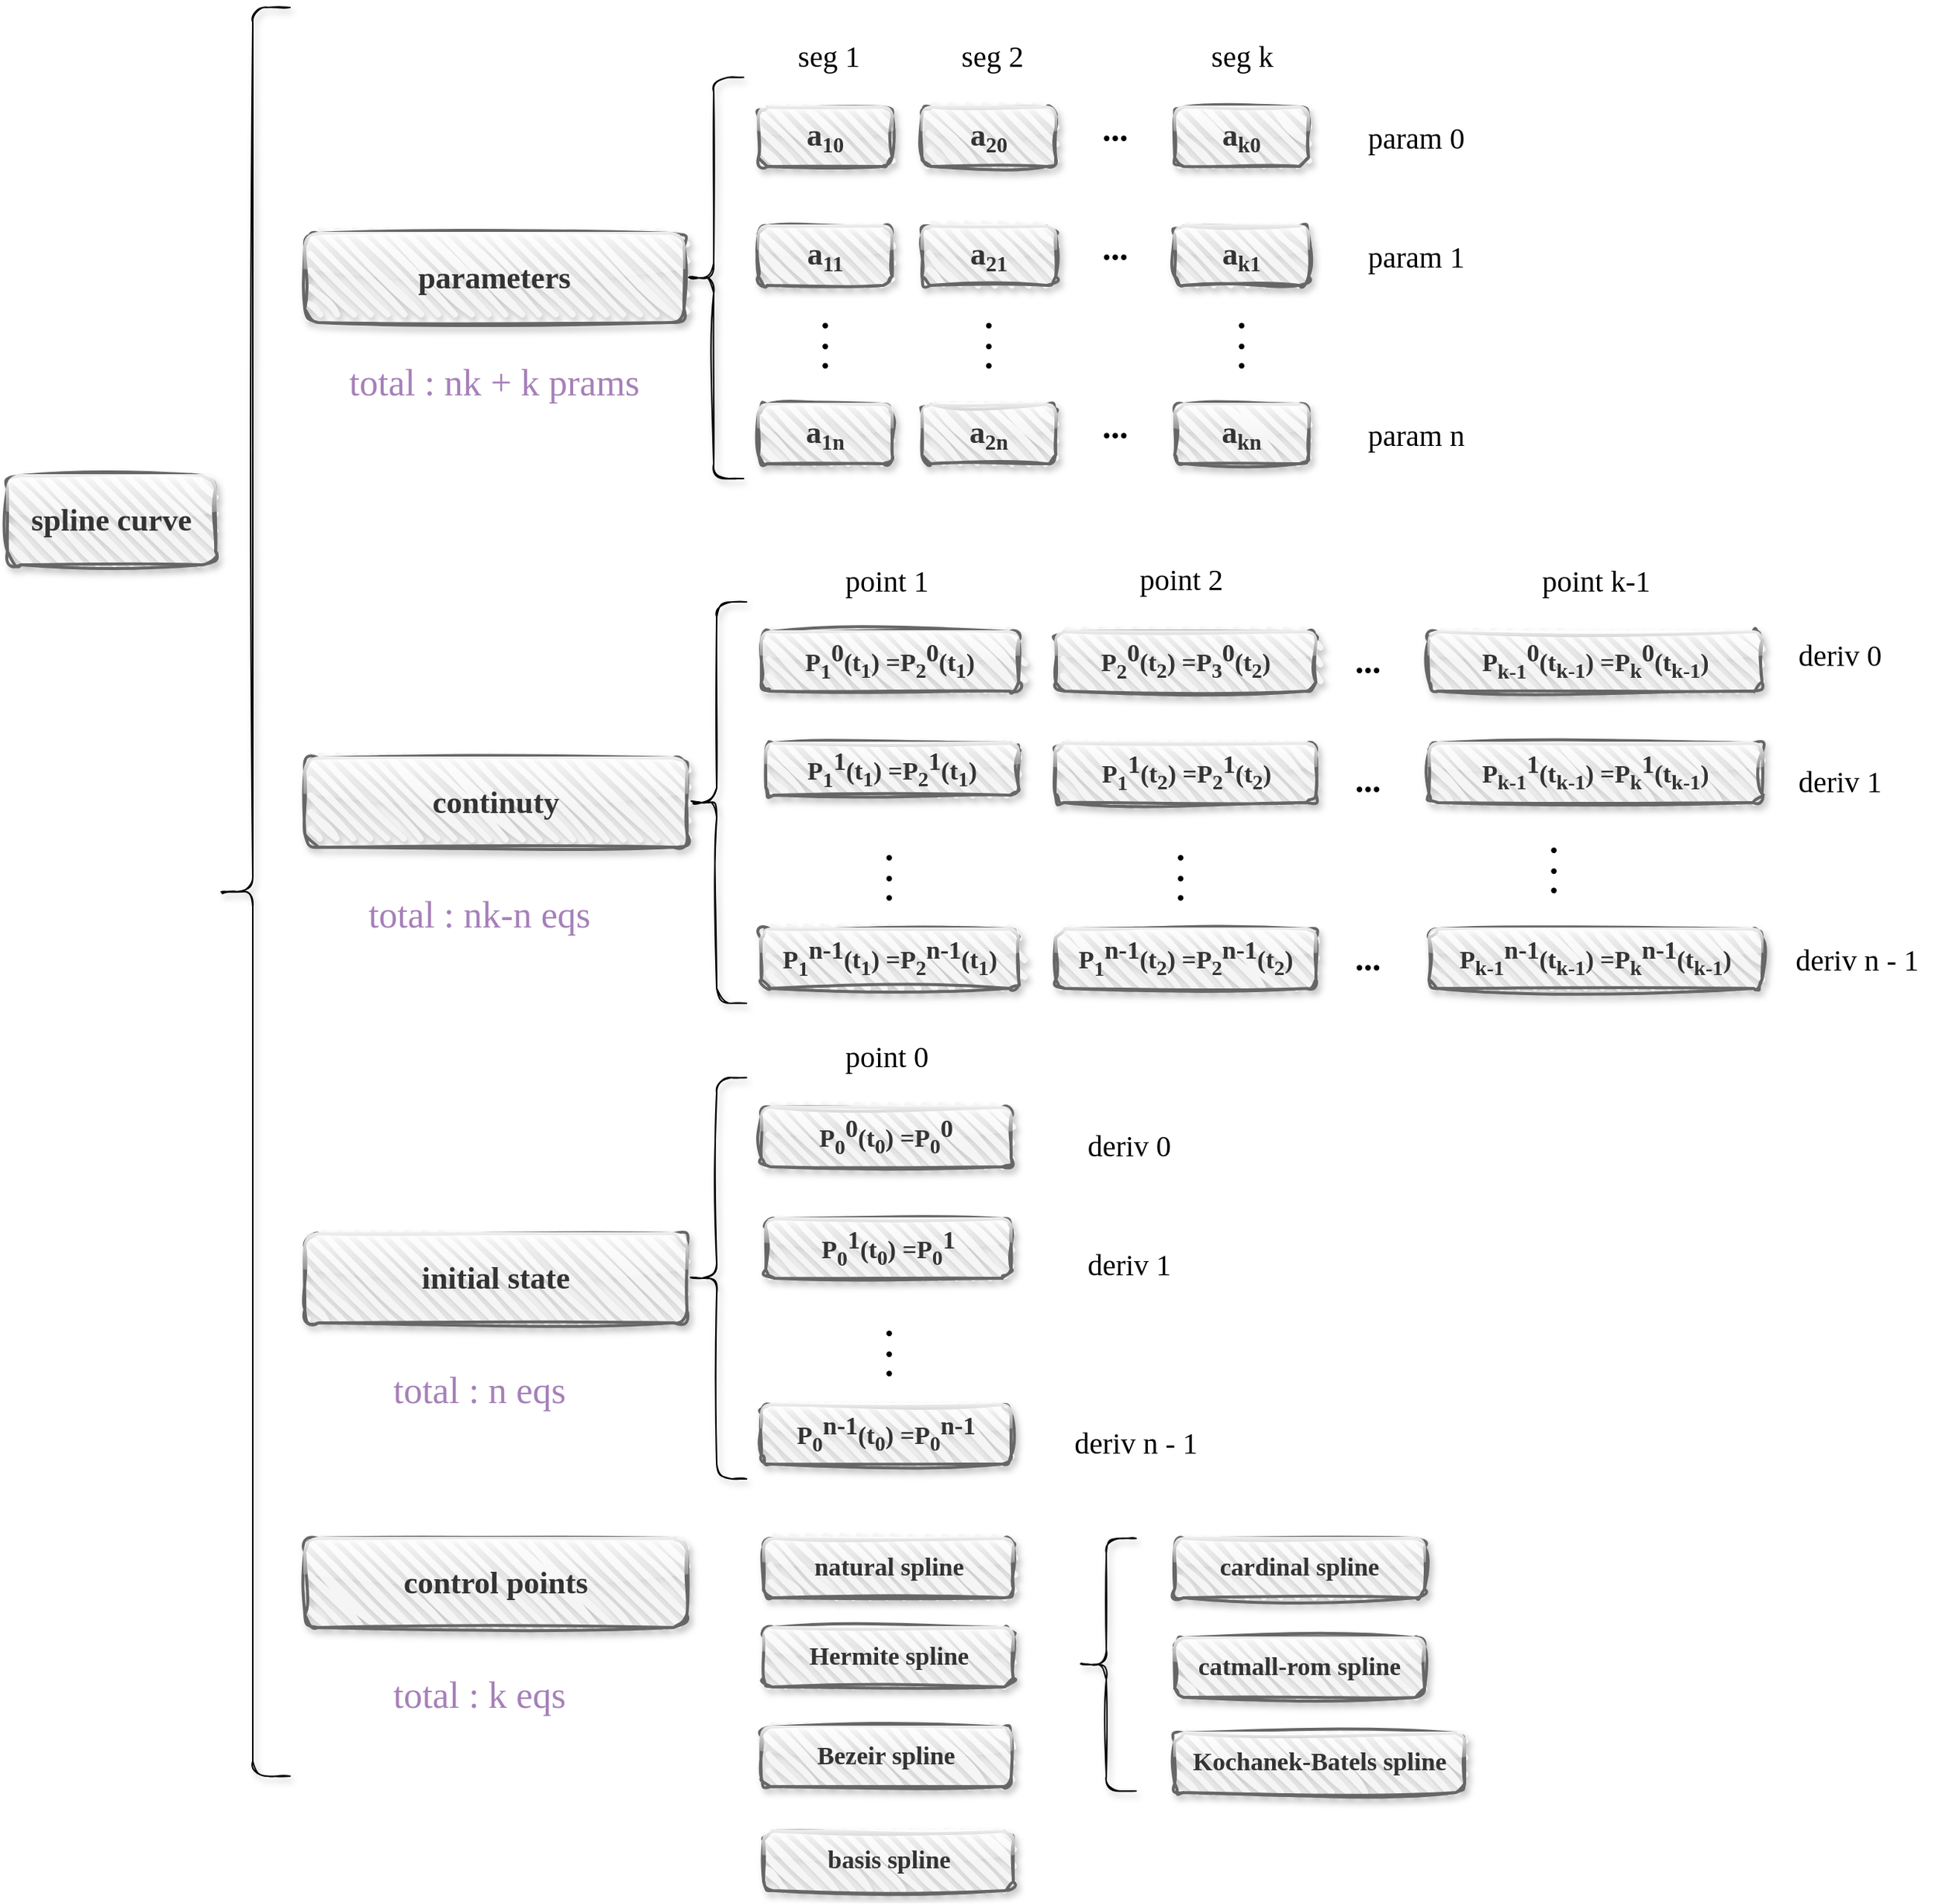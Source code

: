 <mxfile version="20.8.10" type="github">
  <diagram id="RP8IWfwk39rAmQziPTDp" name="第 1 页">
    <mxGraphModel dx="2269" dy="1297" grid="1" gridSize="10" guides="1" tooltips="1" connect="1" arrows="1" fold="1" page="0" pageScale="1" pageWidth="827" pageHeight="1169" math="0" shadow="0">
      <root>
        <mxCell id="0" />
        <mxCell id="1" parent="0" />
        <mxCell id="UCBTB68MIQLqstXjyW7Y-3" value="spline curve" style="rounded=1;whiteSpace=wrap;html=1;strokeWidth=2;fillWeight=4;hachureGap=8;hachureAngle=45;fillColor=#f5f5f5;sketch=1;shadow=1;glass=1;fillStyle=hatch;fontFamily=Comic Sans MS;fontSize=21;strokeColor=#666666;curveFitting=1;jiggle=2;fontStyle=1;fontColor=#333333;" parent="1" vertex="1">
          <mxGeometry x="60" y="515" width="140" height="60" as="geometry" />
        </mxCell>
        <mxCell id="UCBTB68MIQLqstXjyW7Y-6" value="parameters" style="rounded=1;whiteSpace=wrap;html=1;strokeWidth=2;fillWeight=4;hachureGap=8;hachureAngle=45;fillColor=#f5f5f5;sketch=1;shadow=1;glass=1;fillStyle=hatch;fontFamily=Comic Sans MS;fontSize=21;strokeColor=#666666;curveFitting=1;jiggle=2;fontStyle=1;fontColor=#333333;" parent="1" vertex="1">
          <mxGeometry x="260" y="352" width="255" height="60" as="geometry" />
        </mxCell>
        <mxCell id="UCBTB68MIQLqstXjyW7Y-7" value="" style="shape=curlyBracket;whiteSpace=wrap;html=1;rounded=1;labelPosition=left;verticalLabelPosition=middle;align=right;verticalAlign=middle;shadow=1;glass=1;sketch=1;fillStyle=hatch;strokeWidth=1;fontFamily=Comic Sans MS;fontSize=21;fontColor=#663300;gradientColor=none;" parent="1" vertex="1">
          <mxGeometry x="200" y="200" width="50" height="1190" as="geometry" />
        </mxCell>
        <mxCell id="UCBTB68MIQLqstXjyW7Y-8" value="" style="shape=curlyBracket;whiteSpace=wrap;html=1;rounded=1;labelPosition=left;verticalLabelPosition=middle;align=right;verticalAlign=middle;shadow=1;glass=1;sketch=1;fillStyle=hatch;strokeWidth=1;fontFamily=Comic Sans MS;fontSize=21;fontColor=#663300;gradientColor=none;" parent="1" vertex="1">
          <mxGeometry x="515" y="247" width="40" height="270" as="geometry" />
        </mxCell>
        <mxCell id="UCBTB68MIQLqstXjyW7Y-10" value="a&lt;span style=&quot;font-size: 17.5px;&quot;&gt;&lt;sub&gt;11&lt;/sub&gt;&lt;/span&gt;" style="rounded=1;whiteSpace=wrap;html=1;strokeWidth=2;fillWeight=4;hachureGap=8;hachureAngle=45;fillColor=#f5f5f5;sketch=1;shadow=1;glass=1;fillStyle=hatch;fontFamily=Comic Sans MS;fontSize=21;strokeColor=#666666;curveFitting=1;jiggle=2;fontStyle=1;fontColor=#333333;" parent="1" vertex="1">
          <mxGeometry x="565" y="347" width="90" height="40" as="geometry" />
        </mxCell>
        <mxCell id="UCBTB68MIQLqstXjyW7Y-13" value="&lt;p style=&quot;line-height: 60%; font-size: 23px;&quot;&gt;&lt;b&gt;.&lt;br&gt;.&lt;br&gt;.&lt;/b&gt;&lt;br&gt;&lt;/p&gt;" style="text;html=1;strokeColor=none;fillColor=none;align=center;verticalAlign=middle;whiteSpace=wrap;rounded=0;fontSize=21;fontFamily=Comic Sans MS;fontColor=#000000;" parent="1" vertex="1">
          <mxGeometry x="580" y="407" width="60" height="30" as="geometry" />
        </mxCell>
        <mxCell id="UCBTB68MIQLqstXjyW7Y-14" value="a&lt;span style=&quot;font-size: 17.5px;&quot;&gt;&lt;sub&gt;1n&lt;/sub&gt;&lt;/span&gt;" style="rounded=1;whiteSpace=wrap;html=1;strokeWidth=2;fillWeight=4;hachureGap=8;hachureAngle=45;fillColor=#f5f5f5;sketch=1;shadow=1;glass=1;fillStyle=hatch;fontFamily=Comic Sans MS;fontSize=21;strokeColor=#666666;curveFitting=1;jiggle=2;fontStyle=1;fontColor=#333333;" parent="1" vertex="1">
          <mxGeometry x="565" y="467" width="90" height="40" as="geometry" />
        </mxCell>
        <mxCell id="UCBTB68MIQLqstXjyW7Y-15" value="a&lt;span style=&quot;font-size: 17.5px;&quot;&gt;&lt;sub&gt;20&lt;/sub&gt;&lt;/span&gt;" style="rounded=1;whiteSpace=wrap;html=1;strokeWidth=2;fillWeight=4;hachureGap=8;hachureAngle=45;fillColor=#f5f5f5;sketch=1;shadow=1;glass=1;fillStyle=hatch;fontFamily=Comic Sans MS;fontSize=21;strokeColor=#666666;curveFitting=1;jiggle=2;fontStyle=1;fontColor=#333333;" parent="1" vertex="1">
          <mxGeometry x="675" y="267" width="90" height="40" as="geometry" />
        </mxCell>
        <mxCell id="UCBTB68MIQLqstXjyW7Y-16" value="a&lt;span style=&quot;font-size: 17.5px;&quot;&gt;&lt;sub&gt;21&lt;/sub&gt;&lt;/span&gt;" style="rounded=1;whiteSpace=wrap;html=1;strokeWidth=2;fillWeight=4;hachureGap=8;hachureAngle=45;fillColor=#f5f5f5;sketch=1;shadow=1;glass=1;fillStyle=hatch;fontFamily=Comic Sans MS;fontSize=21;strokeColor=#666666;curveFitting=1;jiggle=2;fontStyle=1;fontColor=#333333;" parent="1" vertex="1">
          <mxGeometry x="675" y="347" width="90" height="40" as="geometry" />
        </mxCell>
        <mxCell id="UCBTB68MIQLqstXjyW7Y-17" value="&lt;p style=&quot;line-height: 60%; font-size: 23px;&quot;&gt;&lt;b&gt;.&lt;br&gt;.&lt;br&gt;.&lt;/b&gt;&lt;br&gt;&lt;/p&gt;" style="text;html=1;strokeColor=none;fillColor=none;align=center;verticalAlign=middle;whiteSpace=wrap;rounded=0;fontSize=21;fontFamily=Comic Sans MS;fontColor=#000000;" parent="1" vertex="1">
          <mxGeometry x="690" y="407" width="60" height="30" as="geometry" />
        </mxCell>
        <mxCell id="UCBTB68MIQLqstXjyW7Y-18" value="a&lt;span style=&quot;font-size: 17.5px;&quot;&gt;&lt;sub&gt;2n&lt;/sub&gt;&lt;/span&gt;" style="rounded=1;whiteSpace=wrap;html=1;strokeWidth=2;fillWeight=4;hachureGap=8;hachureAngle=45;fillColor=#f5f5f5;sketch=1;shadow=1;glass=1;fillStyle=hatch;fontFamily=Comic Sans MS;fontSize=21;strokeColor=#666666;curveFitting=1;jiggle=2;fontStyle=1;fontColor=#333333;" parent="1" vertex="1">
          <mxGeometry x="675" y="467" width="90" height="40" as="geometry" />
        </mxCell>
        <mxCell id="UCBTB68MIQLqstXjyW7Y-19" value="a&lt;span style=&quot;font-size: 17.5px;&quot;&gt;&lt;sub&gt;10&lt;/sub&gt;&lt;/span&gt;" style="rounded=1;whiteSpace=wrap;html=1;strokeWidth=2;fillWeight=4;hachureGap=8;hachureAngle=45;fillColor=#f5f5f5;sketch=1;shadow=1;glass=1;fillStyle=hatch;fontFamily=Comic Sans MS;fontSize=21;strokeColor=#666666;curveFitting=1;jiggle=2;fontStyle=1;fontColor=#333333;" parent="1" vertex="1">
          <mxGeometry x="565" y="267" width="90" height="40" as="geometry" />
        </mxCell>
        <mxCell id="UCBTB68MIQLqstXjyW7Y-20" value="a&lt;span style=&quot;font-size: 17.5px;&quot;&gt;&lt;sub&gt;k0&lt;/sub&gt;&lt;/span&gt;" style="rounded=1;whiteSpace=wrap;html=1;strokeWidth=2;fillWeight=4;hachureGap=8;hachureAngle=45;fillColor=#f5f5f5;sketch=1;shadow=1;glass=1;fillStyle=hatch;fontFamily=Comic Sans MS;fontSize=21;strokeColor=#666666;curveFitting=1;jiggle=2;fontStyle=1;fontColor=#333333;" parent="1" vertex="1">
          <mxGeometry x="845" y="267" width="90" height="40" as="geometry" />
        </mxCell>
        <mxCell id="UCBTB68MIQLqstXjyW7Y-21" value="a&lt;span style=&quot;font-size: 17.5px;&quot;&gt;&lt;sub&gt;k1&lt;/sub&gt;&lt;/span&gt;" style="rounded=1;whiteSpace=wrap;html=1;strokeWidth=2;fillWeight=4;hachureGap=8;hachureAngle=45;fillColor=#f5f5f5;sketch=1;shadow=1;glass=1;fillStyle=hatch;fontFamily=Comic Sans MS;fontSize=21;strokeColor=#666666;curveFitting=1;jiggle=2;fontStyle=1;fontColor=#333333;" parent="1" vertex="1">
          <mxGeometry x="845" y="347" width="90" height="40" as="geometry" />
        </mxCell>
        <mxCell id="UCBTB68MIQLqstXjyW7Y-22" value="&lt;p style=&quot;line-height: 60%; font-size: 23px;&quot;&gt;&lt;b&gt;.&lt;br&gt;.&lt;br&gt;.&lt;/b&gt;&lt;br&gt;&lt;/p&gt;" style="text;html=1;strokeColor=none;fillColor=none;align=center;verticalAlign=middle;whiteSpace=wrap;rounded=0;fontSize=21;fontFamily=Comic Sans MS;fontColor=#000000;" parent="1" vertex="1">
          <mxGeometry x="860" y="407" width="60" height="30" as="geometry" />
        </mxCell>
        <mxCell id="UCBTB68MIQLqstXjyW7Y-23" value="a&lt;span style=&quot;font-size: 17.5px;&quot;&gt;&lt;sub&gt;kn&lt;/sub&gt;&lt;/span&gt;" style="rounded=1;whiteSpace=wrap;html=1;strokeWidth=2;fillWeight=4;hachureGap=8;hachureAngle=45;fillColor=#f5f5f5;sketch=1;shadow=1;glass=1;fillStyle=hatch;fontFamily=Comic Sans MS;fontSize=21;strokeColor=#666666;curveFitting=1;jiggle=2;fontStyle=1;fontColor=#333333;" parent="1" vertex="1">
          <mxGeometry x="845" y="467" width="90" height="40" as="geometry" />
        </mxCell>
        <mxCell id="UCBTB68MIQLqstXjyW7Y-24" value="&lt;p style=&quot;line-height: 60%; font-size: 23px;&quot;&gt;&lt;b&gt;...&lt;/b&gt;&lt;br&gt;&lt;/p&gt;" style="text;html=1;strokeColor=none;fillColor=none;align=center;verticalAlign=middle;whiteSpace=wrap;rounded=0;fontSize=21;fontFamily=Comic Sans MS;fontColor=#000000;" parent="1" vertex="1">
          <mxGeometry x="775" y="267" width="60" height="30" as="geometry" />
        </mxCell>
        <mxCell id="UCBTB68MIQLqstXjyW7Y-25" value="&lt;p style=&quot;line-height: 60%; font-size: 23px;&quot;&gt;&lt;b&gt;...&lt;/b&gt;&lt;br&gt;&lt;/p&gt;" style="text;html=1;strokeColor=none;fillColor=none;align=center;verticalAlign=middle;whiteSpace=wrap;rounded=0;fontSize=21;fontFamily=Comic Sans MS;fontColor=#000000;" parent="1" vertex="1">
          <mxGeometry x="775" y="347" width="60" height="30" as="geometry" />
        </mxCell>
        <mxCell id="UCBTB68MIQLqstXjyW7Y-26" value="&lt;p style=&quot;line-height: 60%; font-size: 23px;&quot;&gt;&lt;b&gt;...&lt;/b&gt;&lt;br&gt;&lt;/p&gt;" style="text;html=1;strokeColor=none;fillColor=none;align=center;verticalAlign=middle;whiteSpace=wrap;rounded=0;fontSize=21;fontFamily=Comic Sans MS;fontColor=#000000;" parent="1" vertex="1">
          <mxGeometry x="775" y="467" width="60" height="30" as="geometry" />
        </mxCell>
        <mxCell id="UCBTB68MIQLqstXjyW7Y-28" value="&lt;p style=&quot;line-height: 60%; font-size: 20px;&quot;&gt;&lt;span style=&quot;font-size: 20px;&quot;&gt;seg 1&lt;/span&gt;&lt;br style=&quot;font-size: 20px;&quot;&gt;&lt;/p&gt;" style="text;html=1;strokeColor=none;fillColor=none;align=center;verticalAlign=middle;whiteSpace=wrap;rounded=0;fontSize=20;fontFamily=Comic Sans MS;fontColor=#000000;fontStyle=0" parent="1" vertex="1">
          <mxGeometry x="570" y="217" width="85" height="30" as="geometry" />
        </mxCell>
        <mxCell id="UCBTB68MIQLqstXjyW7Y-29" value="&lt;p style=&quot;line-height: 60%; font-size: 20px;&quot;&gt;&lt;span style=&quot;font-size: 20px;&quot;&gt;seg 2&lt;/span&gt;&lt;br style=&quot;font-size: 20px;&quot;&gt;&lt;/p&gt;" style="text;html=1;strokeColor=none;fillColor=none;align=center;verticalAlign=middle;whiteSpace=wrap;rounded=0;fontSize=20;fontFamily=Comic Sans MS;fontColor=#000000;fontStyle=0" parent="1" vertex="1">
          <mxGeometry x="680" y="217" width="85" height="30" as="geometry" />
        </mxCell>
        <mxCell id="UCBTB68MIQLqstXjyW7Y-30" value="&lt;p style=&quot;line-height: 60%; font-size: 20px;&quot;&gt;&lt;span style=&quot;font-size: 20px;&quot;&gt;seg k&lt;/span&gt;&lt;br style=&quot;font-size: 20px;&quot;&gt;&lt;/p&gt;" style="text;html=1;strokeColor=none;fillColor=none;align=center;verticalAlign=middle;whiteSpace=wrap;rounded=0;fontSize=20;fontFamily=Comic Sans MS;fontColor=#000000;fontStyle=0" parent="1" vertex="1">
          <mxGeometry x="847.5" y="217" width="85" height="30" as="geometry" />
        </mxCell>
        <mxCell id="UCBTB68MIQLqstXjyW7Y-31" value="&lt;p style=&quot;line-height: 60%; font-size: 20px;&quot;&gt;&lt;span style=&quot;font-size: 20px;&quot;&gt;param 0&lt;/span&gt;&lt;br style=&quot;font-size: 20px;&quot;&gt;&lt;/p&gt;" style="text;html=1;strokeColor=none;fillColor=none;align=center;verticalAlign=middle;whiteSpace=wrap;rounded=0;fontSize=20;fontFamily=Comic Sans MS;fontColor=#000000;fontStyle=0" parent="1" vertex="1">
          <mxGeometry x="965" y="272" width="85" height="30" as="geometry" />
        </mxCell>
        <mxCell id="UCBTB68MIQLqstXjyW7Y-32" value="&lt;p style=&quot;line-height: 60%; font-size: 20px;&quot;&gt;&lt;span style=&quot;font-size: 20px;&quot;&gt;param 1&lt;/span&gt;&lt;br style=&quot;font-size: 20px;&quot;&gt;&lt;/p&gt;" style="text;html=1;strokeColor=none;fillColor=none;align=center;verticalAlign=middle;whiteSpace=wrap;rounded=0;fontSize=20;fontFamily=Comic Sans MS;fontColor=#000000;fontStyle=0" parent="1" vertex="1">
          <mxGeometry x="965" y="352" width="85" height="30" as="geometry" />
        </mxCell>
        <mxCell id="UCBTB68MIQLqstXjyW7Y-33" value="&lt;p style=&quot;line-height: 60%; font-size: 20px;&quot;&gt;&lt;span style=&quot;font-size: 20px;&quot;&gt;param n&lt;/span&gt;&lt;br style=&quot;font-size: 20px;&quot;&gt;&lt;/p&gt;" style="text;html=1;strokeColor=none;fillColor=none;align=center;verticalAlign=middle;whiteSpace=wrap;rounded=0;fontSize=20;fontFamily=Comic Sans MS;fontColor=#000000;fontStyle=0" parent="1" vertex="1">
          <mxGeometry x="965" y="472" width="85" height="30" as="geometry" />
        </mxCell>
        <mxCell id="UCBTB68MIQLqstXjyW7Y-34" value="&lt;p style=&quot;line-height: 60%; font-size: 25px;&quot;&gt;&lt;span style=&quot;font-size: 25px;&quot;&gt;total : nk + k prams&lt;/span&gt;&lt;br style=&quot;font-size: 25px;&quot;&gt;&lt;/p&gt;" style="text;html=1;strokeColor=none;fillColor=none;align=center;verticalAlign=middle;whiteSpace=wrap;rounded=0;fontSize=25;fontFamily=Comic Sans MS;fontColor=#A680B8;fontStyle=0" parent="1" vertex="1">
          <mxGeometry x="240" y="437" width="295" height="30" as="geometry" />
        </mxCell>
        <mxCell id="UCBTB68MIQLqstXjyW7Y-35" value="continuty" style="rounded=1;whiteSpace=wrap;html=1;strokeWidth=2;fillWeight=4;hachureGap=8;hachureAngle=45;fillColor=#f5f5f5;sketch=1;shadow=1;glass=1;fillStyle=hatch;fontFamily=Comic Sans MS;fontSize=21;strokeColor=#666666;curveFitting=1;jiggle=2;fontStyle=1;fontColor=#333333;" parent="1" vertex="1">
          <mxGeometry x="260" y="705" width="257" height="60" as="geometry" />
        </mxCell>
        <mxCell id="UCBTB68MIQLqstXjyW7Y-36" value="" style="shape=curlyBracket;whiteSpace=wrap;html=1;rounded=1;labelPosition=left;verticalLabelPosition=middle;align=right;verticalAlign=middle;shadow=1;glass=1;sketch=1;fillStyle=hatch;strokeWidth=1;fontFamily=Comic Sans MS;fontSize=21;fontColor=#663300;gradientColor=none;" parent="1" vertex="1">
          <mxGeometry x="517" y="600" width="40" height="270" as="geometry" />
        </mxCell>
        <mxCell id="UCBTB68MIQLqstXjyW7Y-38" value="&lt;p style=&quot;line-height: 60%; font-size: 23px;&quot;&gt;&lt;b&gt;.&lt;br&gt;.&lt;br&gt;.&lt;/b&gt;&lt;br&gt;&lt;/p&gt;" style="text;html=1;strokeColor=none;fillColor=none;align=center;verticalAlign=middle;whiteSpace=wrap;rounded=0;fontSize=21;fontFamily=Comic Sans MS;fontColor=#000000;" parent="1" vertex="1">
          <mxGeometry x="622.5" y="765" width="60" height="30" as="geometry" />
        </mxCell>
        <mxCell id="UCBTB68MIQLqstXjyW7Y-42" value="&lt;p style=&quot;line-height: 60%; font-size: 23px;&quot;&gt;&lt;b&gt;.&lt;br&gt;.&lt;br&gt;.&lt;/b&gt;&lt;br&gt;&lt;/p&gt;" style="text;html=1;strokeColor=none;fillColor=none;align=center;verticalAlign=middle;whiteSpace=wrap;rounded=0;fontSize=21;fontFamily=Comic Sans MS;fontColor=#000000;" parent="1" vertex="1">
          <mxGeometry x="819" y="765" width="60" height="30" as="geometry" />
        </mxCell>
        <mxCell id="UCBTB68MIQLqstXjyW7Y-44" value="P&lt;span style=&quot;font-size: 17px;&quot;&gt;&lt;sub&gt;1&lt;/sub&gt;&lt;/span&gt;&lt;sup style=&quot;font-size: 17px;&quot;&gt;0&lt;/sup&gt;(t&lt;sub&gt;1&lt;/sub&gt;) =P&lt;sub&gt;2&lt;/sub&gt;&lt;sup style=&quot;border-color: var(--border-color); font-size: 17px;&quot;&gt;0&lt;/sup&gt;(t&lt;sub style=&quot;border-color: var(--border-color);&quot;&gt;1&lt;/sub&gt;)" style="rounded=1;whiteSpace=wrap;html=1;strokeWidth=2;fillWeight=4;hachureGap=8;hachureAngle=45;fillColor=#f5f5f5;sketch=1;shadow=1;glass=1;fillStyle=hatch;fontFamily=Comic Sans MS;fontSize=17;strokeColor=#666666;curveFitting=1;jiggle=2;fontStyle=1;fontColor=#333333;" parent="1" vertex="1">
          <mxGeometry x="567" y="620" width="173" height="40" as="geometry" />
        </mxCell>
        <mxCell id="UCBTB68MIQLqstXjyW7Y-47" value="&lt;p style=&quot;line-height: 60%; font-size: 23px;&quot;&gt;&lt;b&gt;.&lt;br&gt;.&lt;br&gt;.&lt;/b&gt;&lt;br&gt;&lt;/p&gt;" style="text;html=1;strokeColor=none;fillColor=none;align=center;verticalAlign=middle;whiteSpace=wrap;rounded=0;fontSize=21;fontFamily=Comic Sans MS;fontColor=#000000;" parent="1" vertex="1">
          <mxGeometry x="1070" y="760" width="60" height="30" as="geometry" />
        </mxCell>
        <mxCell id="UCBTB68MIQLqstXjyW7Y-49" value="&lt;p style=&quot;line-height: 60%; font-size: 23px;&quot;&gt;&lt;b&gt;...&lt;/b&gt;&lt;br&gt;&lt;/p&gt;" style="text;html=1;strokeColor=none;fillColor=none;align=center;verticalAlign=middle;whiteSpace=wrap;rounded=0;fontSize=21;fontFamily=Comic Sans MS;fontColor=#000000;" parent="1" vertex="1">
          <mxGeometry x="945" y="625" width="60" height="30" as="geometry" />
        </mxCell>
        <mxCell id="UCBTB68MIQLqstXjyW7Y-50" value="&lt;p style=&quot;line-height: 60%; font-size: 23px;&quot;&gt;&lt;b&gt;...&lt;/b&gt;&lt;br&gt;&lt;/p&gt;" style="text;html=1;strokeColor=none;fillColor=none;align=center;verticalAlign=middle;whiteSpace=wrap;rounded=0;fontSize=21;fontFamily=Comic Sans MS;fontColor=#000000;" parent="1" vertex="1">
          <mxGeometry x="945" y="705" width="60" height="30" as="geometry" />
        </mxCell>
        <mxCell id="UCBTB68MIQLqstXjyW7Y-51" value="&lt;p style=&quot;line-height: 60%; font-size: 23px;&quot;&gt;&lt;b&gt;...&lt;/b&gt;&lt;br&gt;&lt;/p&gt;" style="text;html=1;strokeColor=none;fillColor=none;align=center;verticalAlign=middle;whiteSpace=wrap;rounded=0;fontSize=21;fontFamily=Comic Sans MS;fontColor=#000000;" parent="1" vertex="1">
          <mxGeometry x="945" y="825" width="60" height="30" as="geometry" />
        </mxCell>
        <mxCell id="UCBTB68MIQLqstXjyW7Y-52" value="&lt;p style=&quot;line-height: 60%; font-size: 20px;&quot;&gt;&lt;span style=&quot;font-size: 20px;&quot;&gt;point 1&lt;/span&gt;&lt;br style=&quot;font-size: 20px;&quot;&gt;&lt;/p&gt;" style="text;html=1;strokeColor=none;fillColor=none;align=center;verticalAlign=middle;whiteSpace=wrap;rounded=0;fontSize=20;fontFamily=Comic Sans MS;fontColor=#000000;fontStyle=0" parent="1" vertex="1">
          <mxGeometry x="608.5" y="570" width="85" height="30" as="geometry" />
        </mxCell>
        <mxCell id="UCBTB68MIQLqstXjyW7Y-53" value="&lt;p style=&quot;line-height: 60%; font-size: 20px;&quot;&gt;&lt;span style=&quot;font-size: 20px;&quot;&gt;point 2&lt;/span&gt;&lt;br style=&quot;font-size: 20px;&quot;&gt;&lt;/p&gt;" style="text;html=1;strokeColor=none;fillColor=none;align=center;verticalAlign=middle;whiteSpace=wrap;rounded=0;fontSize=20;fontFamily=Comic Sans MS;fontColor=#000000;fontStyle=0" parent="1" vertex="1">
          <mxGeometry x="806.5" y="569" width="85" height="30" as="geometry" />
        </mxCell>
        <mxCell id="UCBTB68MIQLqstXjyW7Y-54" value="&lt;p style=&quot;line-height: 60%; font-size: 20px;&quot;&gt;&lt;span style=&quot;font-size: 20px;&quot;&gt;point k-1&lt;/span&gt;&lt;br style=&quot;font-size: 20px;&quot;&gt;&lt;/p&gt;" style="text;html=1;strokeColor=none;fillColor=none;align=center;verticalAlign=middle;whiteSpace=wrap;rounded=0;fontSize=20;fontFamily=Comic Sans MS;fontColor=#000000;fontStyle=0" parent="1" vertex="1">
          <mxGeometry x="1085.5" y="570" width="85" height="30" as="geometry" />
        </mxCell>
        <mxCell id="UCBTB68MIQLqstXjyW7Y-55" value="&lt;p style=&quot;line-height: 60%; font-size: 20px;&quot;&gt;&lt;span style=&quot;font-size: 20px;&quot;&gt;deriv 0&lt;/span&gt;&lt;br style=&quot;font-size: 20px;&quot;&gt;&lt;/p&gt;" style="text;html=1;strokeColor=none;fillColor=none;align=center;verticalAlign=middle;whiteSpace=wrap;rounded=0;fontSize=20;fontFamily=Comic Sans MS;fontColor=#000000;fontStyle=0" parent="1" vertex="1">
          <mxGeometry x="1250" y="620" width="85" height="30" as="geometry" />
        </mxCell>
        <mxCell id="UCBTB68MIQLqstXjyW7Y-56" value="deriv&lt;span style=&quot;background-color: initial;&quot;&gt;&amp;nbsp;1&lt;/span&gt;" style="text;html=1;strokeColor=none;fillColor=none;align=center;verticalAlign=middle;whiteSpace=wrap;rounded=0;fontSize=20;fontFamily=Comic Sans MS;fontColor=#000000;fontStyle=0" parent="1" vertex="1">
          <mxGeometry x="1250" y="705" width="85" height="30" as="geometry" />
        </mxCell>
        <mxCell id="UCBTB68MIQLqstXjyW7Y-57" value="&lt;p style=&quot;line-height: 60%; font-size: 20px;&quot;&gt;&lt;span style=&quot;font-size: 20px;&quot;&gt;deriv n - 1&lt;/span&gt;&lt;br style=&quot;font-size: 20px;&quot;&gt;&lt;/p&gt;" style="text;html=1;strokeColor=none;fillColor=none;align=center;verticalAlign=middle;whiteSpace=wrap;rounded=0;fontSize=20;fontFamily=Comic Sans MS;fontColor=#000000;fontStyle=0" parent="1" vertex="1">
          <mxGeometry x="1250" y="825" width="108" height="30" as="geometry" />
        </mxCell>
        <mxCell id="UCBTB68MIQLqstXjyW7Y-58" value="&lt;p style=&quot;line-height: 60%; font-size: 25px;&quot;&gt;&lt;span style=&quot;font-size: 25px;&quot;&gt;total : nk-n eqs&lt;/span&gt;&lt;br style=&quot;font-size: 25px;&quot;&gt;&lt;/p&gt;" style="text;html=1;strokeColor=none;fillColor=none;align=center;verticalAlign=middle;whiteSpace=wrap;rounded=0;fontSize=25;fontFamily=Comic Sans MS;fontColor=#A680B8;fontStyle=0" parent="1" vertex="1">
          <mxGeometry x="230" y="795" width="295" height="30" as="geometry" />
        </mxCell>
        <mxCell id="UCBTB68MIQLqstXjyW7Y-59" value="P&lt;span style=&quot;font-size: 17px;&quot;&gt;&lt;sub&gt;1&lt;/sub&gt;&lt;/span&gt;&lt;sup style=&quot;font-size: 17px;&quot;&gt;1&lt;/sup&gt;(t&lt;sub style=&quot;border-color: var(--border-color);&quot;&gt;1&lt;/sub&gt;) =P&lt;sub&gt;2&lt;/sub&gt;&lt;sup style=&quot;border-color: var(--border-color); font-size: 17px;&quot;&gt;1&lt;/sup&gt;(t&lt;sub style=&quot;border-color: var(--border-color);&quot;&gt;1&lt;/sub&gt;)" style="rounded=1;whiteSpace=wrap;html=1;strokeWidth=2;fillWeight=4;hachureGap=8;hachureAngle=45;fillColor=#f5f5f5;sketch=1;shadow=1;glass=1;fillStyle=hatch;fontFamily=Comic Sans MS;fontSize=17;strokeColor=#666666;curveFitting=1;jiggle=2;fontStyle=1;fontColor=#333333;" parent="1" vertex="1">
          <mxGeometry x="570" y="695" width="170" height="35" as="geometry" />
        </mxCell>
        <mxCell id="UCBTB68MIQLqstXjyW7Y-60" value="P&lt;span style=&quot;font-size: 17px;&quot;&gt;&lt;sub&gt;1&lt;/sub&gt;&lt;/span&gt;&lt;sup style=&quot;font-size: 17px;&quot;&gt;n-1&lt;/sup&gt;(t&lt;sub style=&quot;border-color: var(--border-color);&quot;&gt;1&lt;/sub&gt;) =P&lt;sub&gt;2&lt;/sub&gt;&lt;sup style=&quot;border-color: var(--border-color); font-size: 17px;&quot;&gt;n-1&lt;/sup&gt;(t&lt;sub style=&quot;border-color: var(--border-color);&quot;&gt;1&lt;/sub&gt;)" style="rounded=1;whiteSpace=wrap;html=1;strokeWidth=2;fillWeight=4;hachureGap=8;hachureAngle=45;fillColor=#f5f5f5;sketch=1;shadow=1;glass=1;fillStyle=hatch;fontFamily=Comic Sans MS;fontSize=17;strokeColor=#666666;curveFitting=1;jiggle=2;fontStyle=1;fontColor=#333333;" parent="1" vertex="1">
          <mxGeometry x="567" y="820" width="173" height="40" as="geometry" />
        </mxCell>
        <mxCell id="oR7v59_F0ANWu25ovcYS-1" value="P&lt;span style=&quot;font-size: 17px;&quot;&gt;&lt;sub&gt;2&lt;/sub&gt;&lt;/span&gt;&lt;sup style=&quot;font-size: 17px;&quot;&gt;0&lt;/sup&gt;(t&lt;sub style=&quot;border-color: var(--border-color);&quot;&gt;2&lt;/sub&gt;) =P&lt;sub&gt;3&lt;/sub&gt;&lt;sup style=&quot;border-color: var(--border-color); font-size: 17px;&quot;&gt;0&lt;/sup&gt;(t&lt;sub style=&quot;border-color: var(--border-color);&quot;&gt;2&lt;/sub&gt;)" style="rounded=1;whiteSpace=wrap;html=1;strokeWidth=2;fillWeight=4;hachureGap=8;hachureAngle=45;fillColor=#f5f5f5;sketch=1;shadow=1;glass=1;fillStyle=hatch;fontFamily=Comic Sans MS;fontSize=17;strokeColor=#666666;curveFitting=1;jiggle=2;fontStyle=1;fontColor=#333333;" parent="1" vertex="1">
          <mxGeometry x="765" y="620" width="175" height="40" as="geometry" />
        </mxCell>
        <mxCell id="oR7v59_F0ANWu25ovcYS-2" value="P&lt;span style=&quot;font-size: 17px;&quot;&gt;&lt;sub&gt;1&lt;/sub&gt;&lt;/span&gt;&lt;sup style=&quot;font-size: 17px;&quot;&gt;1&lt;/sup&gt;(t&lt;sub style=&quot;border-color: var(--border-color);&quot;&gt;2&lt;/sub&gt;) =P&lt;sub&gt;2&lt;/sub&gt;&lt;sup style=&quot;border-color: var(--border-color); font-size: 17px;&quot;&gt;1&lt;/sup&gt;(t&lt;sub style=&quot;border-color: var(--border-color);&quot;&gt;2&lt;/sub&gt;)" style="rounded=1;whiteSpace=wrap;html=1;strokeWidth=2;fillWeight=4;hachureGap=8;hachureAngle=45;fillColor=#f5f5f5;sketch=1;shadow=1;glass=1;fillStyle=hatch;fontFamily=Comic Sans MS;fontSize=17;strokeColor=#666666;curveFitting=1;jiggle=2;fontStyle=1;fontColor=#333333;" parent="1" vertex="1">
          <mxGeometry x="764.5" y="695" width="175.5" height="40" as="geometry" />
        </mxCell>
        <mxCell id="oR7v59_F0ANWu25ovcYS-3" value="P&lt;span style=&quot;font-size: 17px;&quot;&gt;&lt;sub&gt;1&lt;/sub&gt;&lt;/span&gt;&lt;sup style=&quot;font-size: 17px;&quot;&gt;n-1&lt;/sup&gt;(t&lt;sub style=&quot;border-color: var(--border-color);&quot;&gt;2&lt;/sub&gt;) =P&lt;sub&gt;2&lt;/sub&gt;&lt;sup style=&quot;border-color: var(--border-color); font-size: 17px;&quot;&gt;n-1&lt;/sup&gt;(t&lt;sub style=&quot;border-color: var(--border-color);&quot;&gt;2&lt;/sub&gt;)" style="rounded=1;whiteSpace=wrap;html=1;strokeWidth=2;fillWeight=4;hachureGap=8;hachureAngle=45;fillColor=#f5f5f5;sketch=1;shadow=1;glass=1;fillStyle=hatch;fontFamily=Comic Sans MS;fontSize=17;strokeColor=#666666;curveFitting=1;jiggle=2;fontStyle=1;fontColor=#333333;" parent="1" vertex="1">
          <mxGeometry x="765" y="820" width="175" height="40" as="geometry" />
        </mxCell>
        <mxCell id="oR7v59_F0ANWu25ovcYS-4" value="P&lt;span style=&quot;font-size: 17px;&quot;&gt;&lt;sub&gt;k-1&lt;/sub&gt;&lt;/span&gt;&lt;sup style=&quot;font-size: 17px;&quot;&gt;0&lt;/sup&gt;(t&lt;sub&gt;k-1&lt;/sub&gt;) =P&lt;sub&gt;k&lt;/sub&gt;&lt;sup style=&quot;border-color: var(--border-color); font-size: 17px;&quot;&gt;0&lt;/sup&gt;(t&lt;sub style=&quot;border-color: var(--border-color);&quot;&gt;k-1&lt;/sub&gt;)" style="rounded=1;whiteSpace=wrap;html=1;strokeWidth=2;fillWeight=4;hachureGap=8;hachureAngle=45;fillColor=#f5f5f5;sketch=1;shadow=1;glass=1;fillStyle=hatch;fontFamily=Comic Sans MS;fontSize=17;strokeColor=#666666;curveFitting=1;jiggle=2;fontStyle=1;fontColor=#333333;" parent="1" vertex="1">
          <mxGeometry x="1016" y="620" width="224" height="40" as="geometry" />
        </mxCell>
        <mxCell id="oR7v59_F0ANWu25ovcYS-5" value="P&lt;sub style=&quot;border-color: var(--border-color);&quot;&gt;k-1&lt;/sub&gt;&lt;sup style=&quot;border-color: var(--border-color); font-size: 17px;&quot;&gt;1&lt;/sup&gt;(t&lt;sub style=&quot;border-color: var(--border-color);&quot;&gt;k-1&lt;/sub&gt;) =P&lt;sub style=&quot;border-color: var(--border-color);&quot;&gt;k&lt;/sub&gt;&lt;sup style=&quot;border-color: var(--border-color); font-size: 17px;&quot;&gt;1&lt;/sup&gt;(t&lt;sub style=&quot;border-color: var(--border-color);&quot;&gt;k-1&lt;/sub&gt;)" style="rounded=1;whiteSpace=wrap;html=1;strokeWidth=2;fillWeight=4;hachureGap=8;hachureAngle=45;fillColor=#f5f5f5;sketch=1;shadow=1;glass=1;fillStyle=hatch;fontFamily=Comic Sans MS;fontSize=17;strokeColor=#666666;curveFitting=1;jiggle=2;fontStyle=1;fontColor=#333333;" parent="1" vertex="1">
          <mxGeometry x="1016" y="695" width="224" height="40" as="geometry" />
        </mxCell>
        <mxCell id="oR7v59_F0ANWu25ovcYS-6" value="P&lt;sub style=&quot;border-color: var(--border-color);&quot;&gt;k-1&lt;/sub&gt;&lt;sup style=&quot;border-color: var(--border-color); font-size: 17px;&quot;&gt;n-1&lt;/sup&gt;(t&lt;sub style=&quot;border-color: var(--border-color);&quot;&gt;k-1&lt;/sub&gt;) =P&lt;sub style=&quot;border-color: var(--border-color);&quot;&gt;k&lt;/sub&gt;&lt;sup style=&quot;border-color: var(--border-color); font-size: 17px;&quot;&gt;n-1&lt;/sup&gt;(t&lt;sub style=&quot;border-color: var(--border-color);&quot;&gt;k-1&lt;/sub&gt;)" style="rounded=1;whiteSpace=wrap;html=1;strokeWidth=2;fillWeight=4;hachureGap=8;hachureAngle=45;fillColor=#f5f5f5;sketch=1;shadow=1;glass=1;fillStyle=hatch;fontFamily=Comic Sans MS;fontSize=17;strokeColor=#666666;curveFitting=1;jiggle=2;fontStyle=1;fontColor=#333333;" parent="1" vertex="1">
          <mxGeometry x="1016" y="820" width="224" height="40" as="geometry" />
        </mxCell>
        <mxCell id="hy932_wL_COyH3qUaJU2-2" value="initial state" style="rounded=1;whiteSpace=wrap;html=1;strokeWidth=2;fillWeight=4;hachureGap=8;hachureAngle=45;fillColor=#f5f5f5;sketch=1;shadow=1;glass=1;fillStyle=hatch;fontFamily=Comic Sans MS;fontSize=21;strokeColor=#666666;curveFitting=1;jiggle=2;fontStyle=1;fontColor=#333333;" parent="1" vertex="1">
          <mxGeometry x="260" y="1025" width="257" height="60" as="geometry" />
        </mxCell>
        <mxCell id="hy932_wL_COyH3qUaJU2-3" value="" style="shape=curlyBracket;whiteSpace=wrap;html=1;rounded=1;labelPosition=left;verticalLabelPosition=middle;align=right;verticalAlign=middle;shadow=1;glass=1;sketch=1;fillStyle=hatch;strokeWidth=1;fontFamily=Comic Sans MS;fontSize=21;fontColor=#663300;gradientColor=none;" parent="1" vertex="1">
          <mxGeometry x="517" y="920" width="40" height="270" as="geometry" />
        </mxCell>
        <mxCell id="hy932_wL_COyH3qUaJU2-4" value="&lt;p style=&quot;line-height: 60%; font-size: 23px;&quot;&gt;&lt;b&gt;.&lt;br&gt;.&lt;br&gt;.&lt;/b&gt;&lt;br&gt;&lt;/p&gt;" style="text;html=1;strokeColor=none;fillColor=none;align=center;verticalAlign=middle;whiteSpace=wrap;rounded=0;fontSize=21;fontFamily=Comic Sans MS;fontColor=#000000;" parent="1" vertex="1">
          <mxGeometry x="622.5" y="1085" width="60" height="30" as="geometry" />
        </mxCell>
        <mxCell id="hy932_wL_COyH3qUaJU2-5" value="P&lt;span style=&quot;font-size: 17px;&quot;&gt;&lt;sub&gt;0&lt;/sub&gt;&lt;/span&gt;&lt;sup style=&quot;font-size: 17px;&quot;&gt;0&lt;/sup&gt;(t&lt;sub style=&quot;border-color: var(--border-color);&quot;&gt;0&lt;/sub&gt;) =P&lt;sub style=&quot;border-color: var(--border-color);&quot;&gt;0&lt;/sub&gt;&lt;sup style=&quot;border-color: var(--border-color); font-size: 17px;&quot;&gt;0&lt;/sup&gt;" style="rounded=1;whiteSpace=wrap;html=1;strokeWidth=2;fillWeight=4;hachureGap=8;hachureAngle=45;fillColor=#f5f5f5;sketch=1;shadow=1;glass=1;fillStyle=hatch;fontFamily=Comic Sans MS;fontSize=17;strokeColor=#666666;curveFitting=1;jiggle=2;fontStyle=1;fontColor=#333333;" parent="1" vertex="1">
          <mxGeometry x="567" y="940" width="168" height="40" as="geometry" />
        </mxCell>
        <mxCell id="hy932_wL_COyH3qUaJU2-6" value="&lt;p style=&quot;line-height: 60%; font-size: 20px;&quot;&gt;&lt;span style=&quot;font-size: 20px;&quot;&gt;point 0&lt;/span&gt;&lt;br style=&quot;font-size: 20px;&quot;&gt;&lt;/p&gt;" style="text;html=1;strokeColor=none;fillColor=none;align=center;verticalAlign=middle;whiteSpace=wrap;rounded=0;fontSize=20;fontFamily=Comic Sans MS;fontColor=#000000;fontStyle=0" parent="1" vertex="1">
          <mxGeometry x="608.5" y="890" width="85" height="30" as="geometry" />
        </mxCell>
        <mxCell id="hy932_wL_COyH3qUaJU2-7" value="P&lt;span style=&quot;font-size: 17px;&quot;&gt;&lt;sub&gt;0&lt;/sub&gt;&lt;/span&gt;&lt;sup style=&quot;font-size: 17px;&quot;&gt;1&lt;/sup&gt;(t&lt;sub style=&quot;border-color: var(--border-color);&quot;&gt;0&lt;/sub&gt;) =P&lt;sub style=&quot;border-color: var(--border-color);&quot;&gt;0&lt;/sub&gt;&lt;sup style=&quot;border-color: var(--border-color); font-size: 17px;&quot;&gt;1&lt;/sup&gt;" style="rounded=1;whiteSpace=wrap;html=1;strokeWidth=2;fillWeight=4;hachureGap=8;hachureAngle=45;fillColor=#f5f5f5;sketch=1;shadow=1;glass=1;fillStyle=hatch;fontFamily=Comic Sans MS;fontSize=17;strokeColor=#666666;curveFitting=1;jiggle=2;fontStyle=1;fontColor=#333333;" parent="1" vertex="1">
          <mxGeometry x="570" y="1015" width="165" height="40" as="geometry" />
        </mxCell>
        <mxCell id="hy932_wL_COyH3qUaJU2-8" value="P&lt;span style=&quot;font-size: 17px;&quot;&gt;&lt;sub&gt;0&lt;/sub&gt;&lt;/span&gt;&lt;sup style=&quot;font-size: 17px;&quot;&gt;n-1&lt;/sup&gt;(t&lt;sub style=&quot;border-color: var(--border-color);&quot;&gt;0&lt;/sub&gt;) =P&lt;sub style=&quot;border-color: var(--border-color);&quot;&gt;0&lt;/sub&gt;&lt;sup style=&quot;border-color: var(--border-color); font-size: 17px;&quot;&gt;n-1&lt;/sup&gt;" style="rounded=1;whiteSpace=wrap;html=1;strokeWidth=2;fillWeight=4;hachureGap=8;hachureAngle=45;fillColor=#f5f5f5;sketch=1;shadow=1;glass=1;fillStyle=hatch;fontFamily=Comic Sans MS;fontSize=17;strokeColor=#666666;curveFitting=1;jiggle=2;fontStyle=1;fontColor=#333333;" parent="1" vertex="1">
          <mxGeometry x="567" y="1140" width="168" height="40" as="geometry" />
        </mxCell>
        <mxCell id="hy932_wL_COyH3qUaJU2-9" value="&lt;p style=&quot;line-height: 60%; font-size: 20px;&quot;&gt;&lt;span style=&quot;font-size: 20px;&quot;&gt;deriv 0&lt;/span&gt;&lt;br style=&quot;font-size: 20px;&quot;&gt;&lt;/p&gt;" style="text;html=1;strokeColor=none;fillColor=none;align=center;verticalAlign=middle;whiteSpace=wrap;rounded=0;fontSize=20;fontFamily=Comic Sans MS;fontColor=#000000;fontStyle=0" parent="1" vertex="1">
          <mxGeometry x="771.5" y="950" width="85" height="30" as="geometry" />
        </mxCell>
        <mxCell id="hy932_wL_COyH3qUaJU2-10" value="deriv&lt;span style=&quot;background-color: initial;&quot;&gt;&amp;nbsp;1&lt;/span&gt;" style="text;html=1;strokeColor=none;fillColor=none;align=center;verticalAlign=middle;whiteSpace=wrap;rounded=0;fontSize=20;fontFamily=Comic Sans MS;fontColor=#000000;fontStyle=0" parent="1" vertex="1">
          <mxGeometry x="771.5" y="1030" width="85" height="30" as="geometry" />
        </mxCell>
        <mxCell id="hy932_wL_COyH3qUaJU2-11" value="&lt;p style=&quot;line-height: 60%; font-size: 20px;&quot;&gt;&lt;span style=&quot;font-size: 20px;&quot;&gt;deriv n - 1&lt;/span&gt;&lt;br style=&quot;font-size: 20px;&quot;&gt;&lt;/p&gt;" style="text;html=1;strokeColor=none;fillColor=none;align=center;verticalAlign=middle;whiteSpace=wrap;rounded=0;fontSize=20;fontFamily=Comic Sans MS;fontColor=#000000;fontStyle=0" parent="1" vertex="1">
          <mxGeometry x="764.5" y="1150" width="108" height="30" as="geometry" />
        </mxCell>
        <mxCell id="hy932_wL_COyH3qUaJU2-12" value="&lt;p style=&quot;line-height: 60%; font-size: 25px;&quot;&gt;&lt;span style=&quot;font-size: 25px;&quot;&gt;total : n eqs&lt;/span&gt;&lt;br style=&quot;font-size: 25px;&quot;&gt;&lt;/p&gt;" style="text;html=1;strokeColor=none;fillColor=none;align=center;verticalAlign=middle;whiteSpace=wrap;rounded=0;fontSize=25;fontFamily=Comic Sans MS;fontColor=#A680B8;fontStyle=0" parent="1" vertex="1">
          <mxGeometry x="230" y="1115" width="295" height="30" as="geometry" />
        </mxCell>
        <mxCell id="hy932_wL_COyH3qUaJU2-13" value="control points" style="rounded=1;whiteSpace=wrap;html=1;strokeWidth=2;fillWeight=4;hachureGap=8;hachureAngle=45;fillColor=#f5f5f5;sketch=1;shadow=1;glass=1;fillStyle=hatch;fontFamily=Comic Sans MS;fontSize=21;strokeColor=#666666;curveFitting=1;jiggle=2;fontStyle=1;fontColor=#333333;" parent="1" vertex="1">
          <mxGeometry x="260" y="1230" width="257" height="60" as="geometry" />
        </mxCell>
        <mxCell id="hy932_wL_COyH3qUaJU2-14" value="&lt;p style=&quot;line-height: 60%; font-size: 25px;&quot;&gt;&lt;span style=&quot;font-size: 25px;&quot;&gt;total : k eqs&lt;/span&gt;&lt;br style=&quot;font-size: 25px;&quot;&gt;&lt;/p&gt;" style="text;html=1;strokeColor=none;fillColor=none;align=center;verticalAlign=middle;whiteSpace=wrap;rounded=0;fontSize=25;fontFamily=Comic Sans MS;fontColor=#A680B8;fontStyle=0" parent="1" vertex="1">
          <mxGeometry x="230" y="1320" width="295" height="30" as="geometry" />
        </mxCell>
        <mxCell id="hy932_wL_COyH3qUaJU2-15" value="natural spline" style="rounded=1;whiteSpace=wrap;html=1;strokeWidth=2;fillWeight=4;hachureGap=8;hachureAngle=45;fillColor=#f5f5f5;sketch=1;shadow=1;glass=1;fillStyle=hatch;fontFamily=Comic Sans MS;fontSize=17;strokeColor=#666666;curveFitting=1;jiggle=2;fontStyle=1;fontColor=#333333;" parent="1" vertex="1">
          <mxGeometry x="568.5" y="1230" width="168" height="40" as="geometry" />
        </mxCell>
        <mxCell id="hy932_wL_COyH3qUaJU2-17" value="Bezeir spline" style="rounded=1;whiteSpace=wrap;html=1;strokeWidth=2;fillWeight=4;hachureGap=8;hachureAngle=45;fillColor=#f5f5f5;sketch=1;shadow=1;glass=1;fillStyle=hatch;fontFamily=Comic Sans MS;fontSize=17;strokeColor=#666666;curveFitting=1;jiggle=2;fontStyle=1;fontColor=#333333;" parent="1" vertex="1">
          <mxGeometry x="567" y="1357" width="168" height="40" as="geometry" />
        </mxCell>
        <mxCell id="hy932_wL_COyH3qUaJU2-18" value="basis spline" style="rounded=1;whiteSpace=wrap;html=1;strokeWidth=2;fillWeight=4;hachureGap=8;hachureAngle=45;fillColor=#f5f5f5;sketch=1;shadow=1;glass=1;fillStyle=hatch;fontFamily=Comic Sans MS;fontSize=17;strokeColor=#666666;curveFitting=1;jiggle=2;fontStyle=1;fontColor=#333333;" parent="1" vertex="1">
          <mxGeometry x="568.5" y="1427" width="168" height="40" as="geometry" />
        </mxCell>
        <mxCell id="8JQnZuxLdf3N0z4KU_Sx-1" value="Hermite spline" style="rounded=1;whiteSpace=wrap;html=1;strokeWidth=2;fillWeight=4;hachureGap=8;hachureAngle=45;fillColor=#f5f5f5;sketch=1;shadow=1;glass=1;fillStyle=hatch;fontFamily=Comic Sans MS;fontSize=17;strokeColor=#666666;curveFitting=1;jiggle=2;fontStyle=1;fontColor=#333333;" vertex="1" parent="1">
          <mxGeometry x="568.5" y="1290" width="168" height="40" as="geometry" />
        </mxCell>
        <mxCell id="8JQnZuxLdf3N0z4KU_Sx-2" value="cardinal spline" style="rounded=1;whiteSpace=wrap;html=1;strokeWidth=2;fillWeight=4;hachureGap=8;hachureAngle=45;fillColor=#f5f5f5;sketch=1;shadow=1;glass=1;fillStyle=hatch;fontFamily=Comic Sans MS;fontSize=17;strokeColor=#666666;curveFitting=1;jiggle=2;fontStyle=1;fontColor=#333333;" vertex="1" parent="1">
          <mxGeometry x="845" y="1230" width="168" height="40" as="geometry" />
        </mxCell>
        <mxCell id="8JQnZuxLdf3N0z4KU_Sx-3" value="catmall-rom spline" style="rounded=1;whiteSpace=wrap;html=1;strokeWidth=2;fillWeight=4;hachureGap=8;hachureAngle=45;fillColor=#f5f5f5;sketch=1;shadow=1;glass=1;fillStyle=hatch;fontFamily=Comic Sans MS;fontSize=17;strokeColor=#666666;curveFitting=1;jiggle=2;fontStyle=1;fontColor=#333333;" vertex="1" parent="1">
          <mxGeometry x="845" y="1297" width="168" height="40" as="geometry" />
        </mxCell>
        <mxCell id="8JQnZuxLdf3N0z4KU_Sx-4" value="Kochanek-Batels spline" style="rounded=1;whiteSpace=wrap;html=1;strokeWidth=2;fillWeight=4;hachureGap=8;hachureAngle=45;fillColor=#f5f5f5;sketch=1;shadow=1;glass=1;fillStyle=hatch;fontFamily=Comic Sans MS;fontSize=17;strokeColor=#666666;curveFitting=1;jiggle=2;fontStyle=1;fontColor=#333333;" vertex="1" parent="1">
          <mxGeometry x="845" y="1361" width="195" height="40" as="geometry" />
        </mxCell>
        <mxCell id="8JQnZuxLdf3N0z4KU_Sx-5" value="" style="shape=curlyBracket;whiteSpace=wrap;html=1;rounded=1;labelPosition=left;verticalLabelPosition=middle;align=right;verticalAlign=middle;shadow=1;glass=1;sketch=1;fillStyle=hatch;strokeWidth=1;fontFamily=Comic Sans MS;fontSize=21;fontColor=#663300;gradientColor=none;" vertex="1" parent="1">
          <mxGeometry x="779" y="1230" width="40" height="170" as="geometry" />
        </mxCell>
      </root>
    </mxGraphModel>
  </diagram>
</mxfile>
